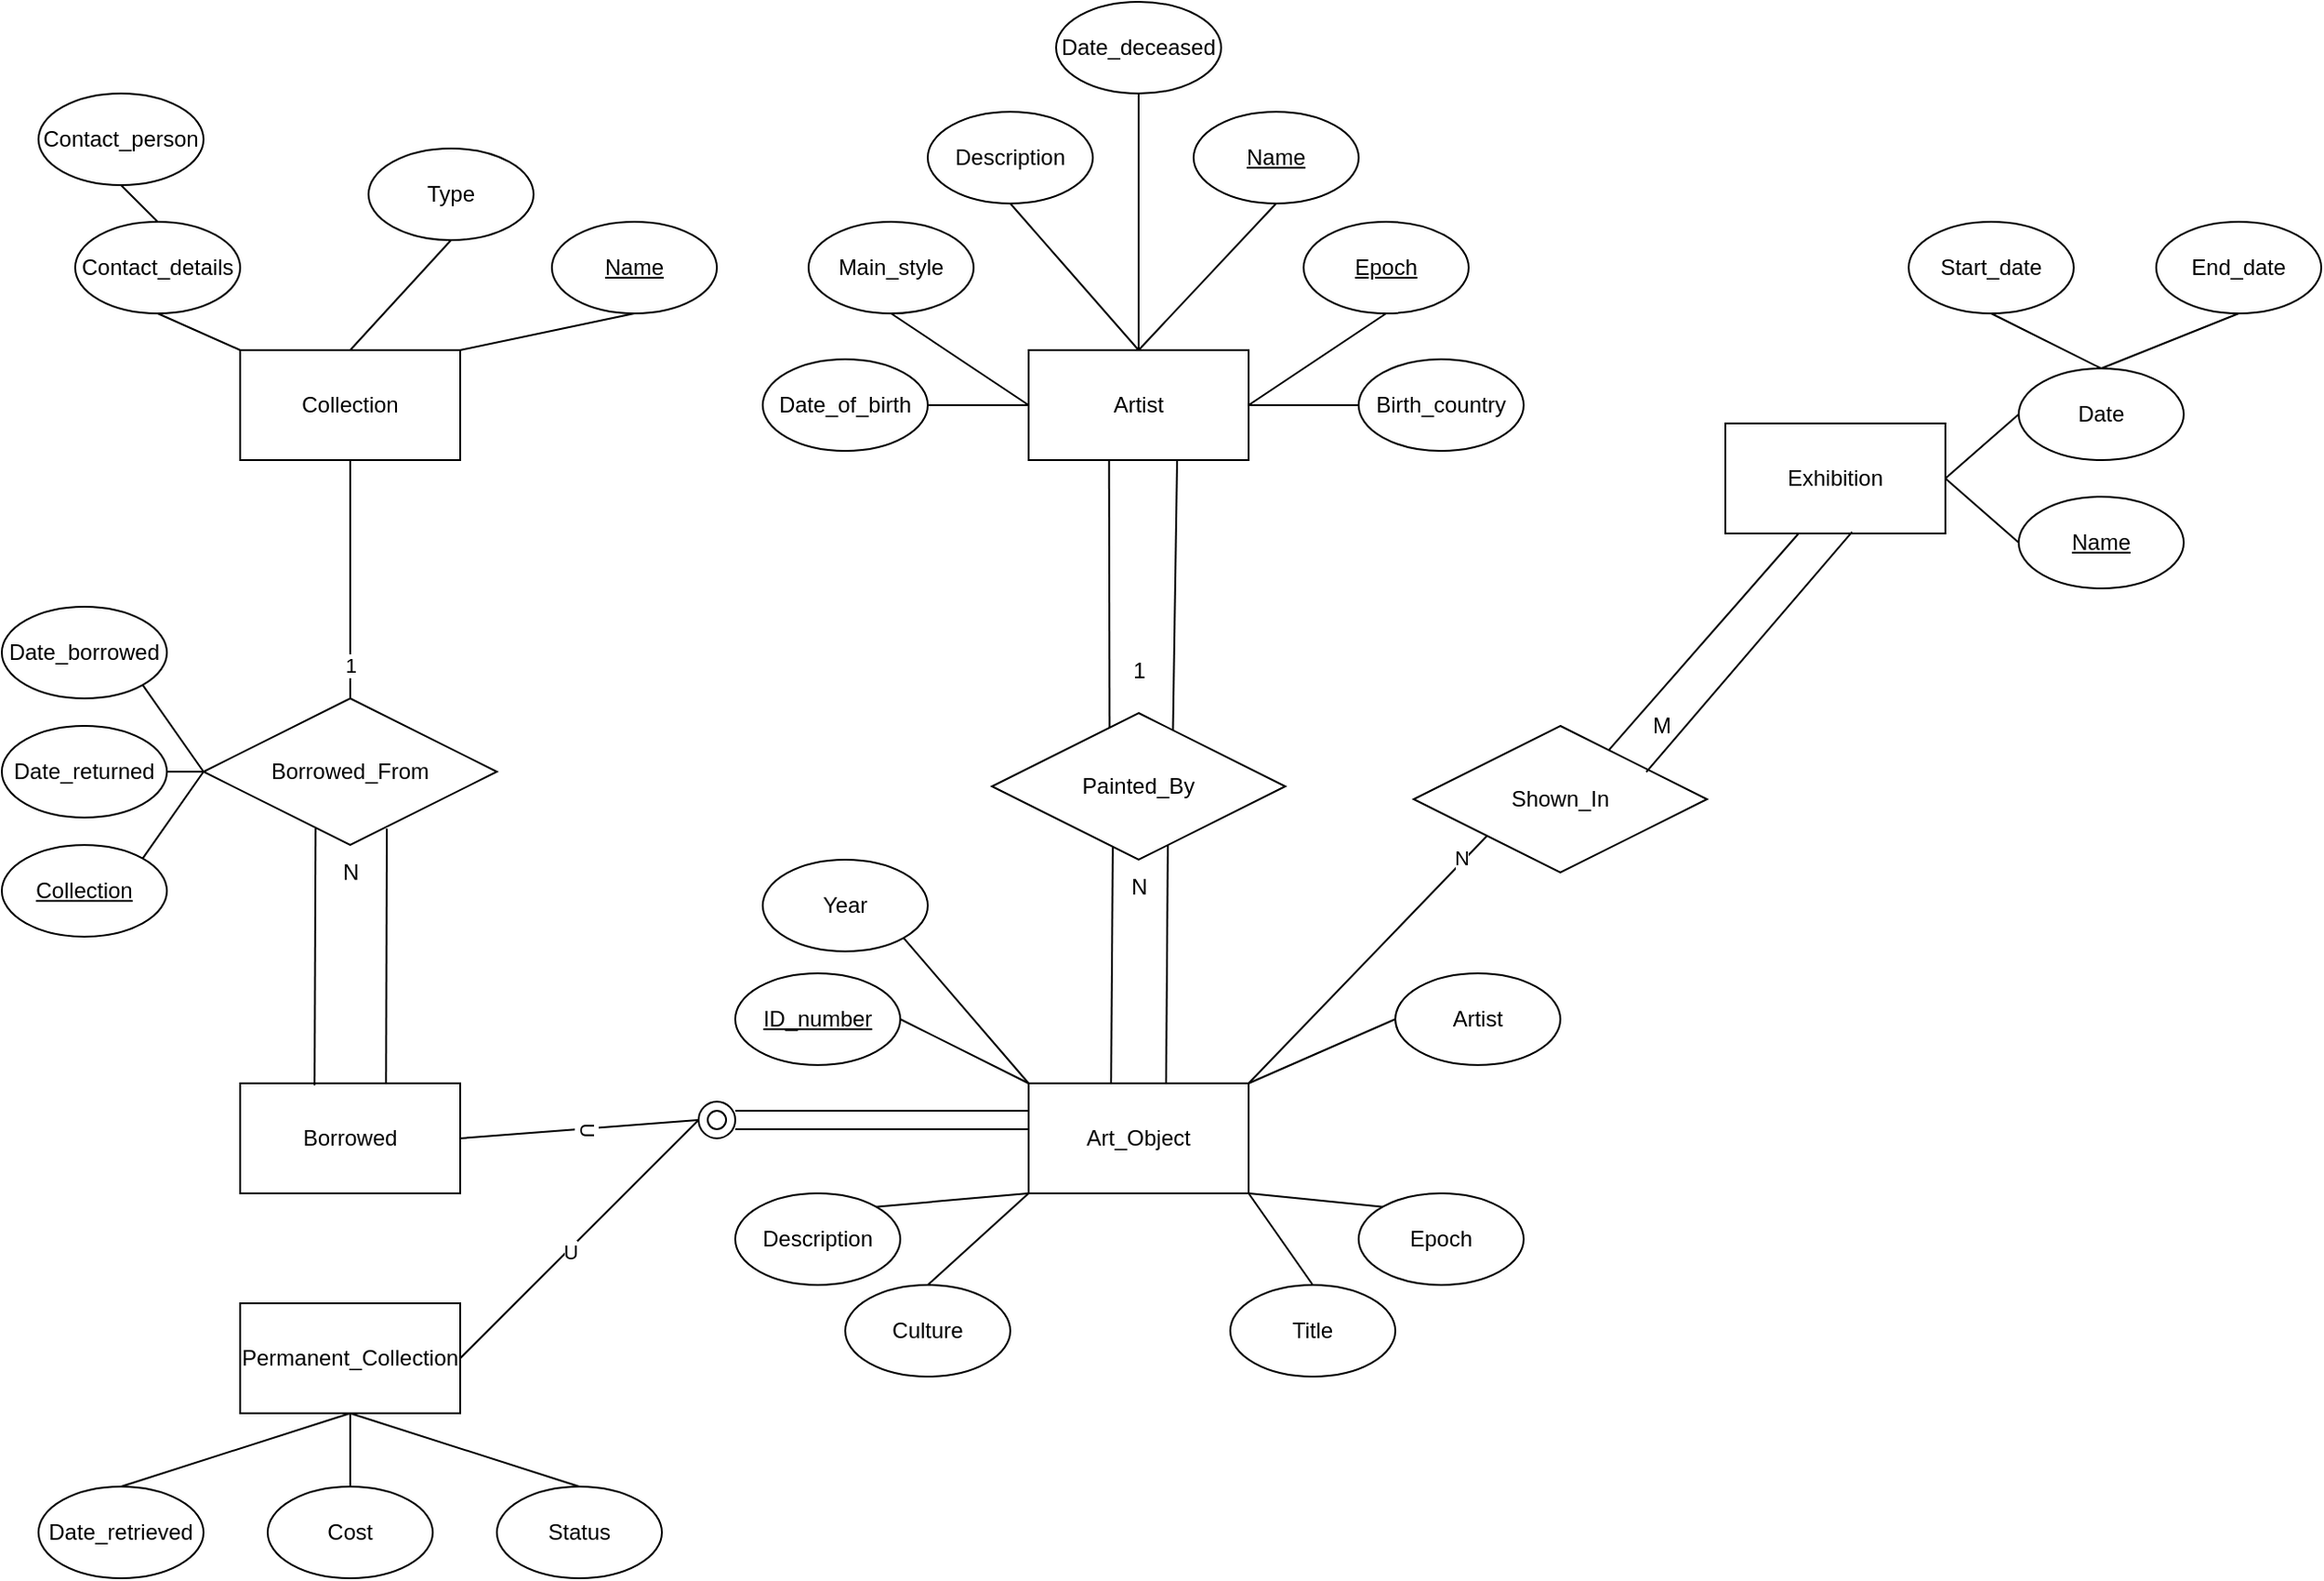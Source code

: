 <mxfile version="22.1.5" type="github">
  <diagram id="R2lEEEUBdFMjLlhIrx00" name="Page-1">
    <mxGraphModel dx="766" dy="2012" grid="1" gridSize="10" guides="1" tooltips="1" connect="1" arrows="1" fold="1" page="1" pageScale="1" pageWidth="850" pageHeight="1100" math="0" shadow="0" extFonts="Permanent Marker^https://fonts.googleapis.com/css?family=Permanent+Marker">
      <root>
        <mxCell id="0" />
        <mxCell id="1" parent="0" />
        <mxCell id="sVzuglEd-QTHvD8uHTBj-1" value="Collection" style="rounded=0;whiteSpace=wrap;html=1;" vertex="1" parent="1">
          <mxGeometry x="140" y="150" width="120" height="60" as="geometry" />
        </mxCell>
        <mxCell id="sVzuglEd-QTHvD8uHTBj-2" value="&lt;u&gt;Name&lt;/u&gt;" style="ellipse;whiteSpace=wrap;html=1;" vertex="1" parent="1">
          <mxGeometry x="310" y="80" width="90" height="50" as="geometry" />
        </mxCell>
        <mxCell id="sVzuglEd-QTHvD8uHTBj-3" value="Type" style="ellipse;whiteSpace=wrap;html=1;" vertex="1" parent="1">
          <mxGeometry x="210" y="40" width="90" height="50" as="geometry" />
        </mxCell>
        <mxCell id="sVzuglEd-QTHvD8uHTBj-4" value="" style="endArrow=none;html=1;rounded=0;exitX=1;exitY=0;exitDx=0;exitDy=0;entryX=0.5;entryY=1;entryDx=0;entryDy=0;" edge="1" parent="1" source="sVzuglEd-QTHvD8uHTBj-1" target="sVzuglEd-QTHvD8uHTBj-2">
          <mxGeometry width="50" height="50" relative="1" as="geometry">
            <mxPoint x="200" y="180" as="sourcePoint" />
            <mxPoint x="250" y="130" as="targetPoint" />
          </mxGeometry>
        </mxCell>
        <mxCell id="sVzuglEd-QTHvD8uHTBj-6" value="Contact_details" style="ellipse;whiteSpace=wrap;html=1;" vertex="1" parent="1">
          <mxGeometry x="50" y="80" width="90" height="50" as="geometry" />
        </mxCell>
        <mxCell id="sVzuglEd-QTHvD8uHTBj-7" value="" style="endArrow=none;html=1;rounded=0;exitX=0;exitY=0;exitDx=0;exitDy=0;entryX=0.5;entryY=1;entryDx=0;entryDy=0;" edge="1" parent="1" source="sVzuglEd-QTHvD8uHTBj-1" target="sVzuglEd-QTHvD8uHTBj-6">
          <mxGeometry width="50" height="50" relative="1" as="geometry">
            <mxPoint x="200" y="180" as="sourcePoint" />
            <mxPoint x="250" y="130" as="targetPoint" />
          </mxGeometry>
        </mxCell>
        <mxCell id="sVzuglEd-QTHvD8uHTBj-8" value="" style="endArrow=none;html=1;rounded=0;exitX=0.5;exitY=0;exitDx=0;exitDy=0;entryX=0.5;entryY=1;entryDx=0;entryDy=0;" edge="1" parent="1" source="sVzuglEd-QTHvD8uHTBj-1" target="sVzuglEd-QTHvD8uHTBj-3">
          <mxGeometry width="50" height="50" relative="1" as="geometry">
            <mxPoint x="200" y="180" as="sourcePoint" />
            <mxPoint x="250" y="130" as="targetPoint" />
          </mxGeometry>
        </mxCell>
        <mxCell id="sVzuglEd-QTHvD8uHTBj-9" value="Contact_person" style="ellipse;whiteSpace=wrap;html=1;" vertex="1" parent="1">
          <mxGeometry x="30" y="10" width="90" height="50" as="geometry" />
        </mxCell>
        <mxCell id="sVzuglEd-QTHvD8uHTBj-10" value="" style="endArrow=none;html=1;rounded=0;entryX=0.5;entryY=0;entryDx=0;entryDy=0;exitX=0.5;exitY=1;exitDx=0;exitDy=0;" edge="1" parent="1" source="sVzuglEd-QTHvD8uHTBj-9" target="sVzuglEd-QTHvD8uHTBj-6">
          <mxGeometry width="50" height="50" relative="1" as="geometry">
            <mxPoint x="200" y="180" as="sourcePoint" />
            <mxPoint x="250" y="130" as="targetPoint" />
          </mxGeometry>
        </mxCell>
        <mxCell id="sVzuglEd-QTHvD8uHTBj-11" value="Borrowed" style="rounded=0;whiteSpace=wrap;html=1;" vertex="1" parent="1">
          <mxGeometry x="140" y="550" width="120" height="60" as="geometry" />
        </mxCell>
        <mxCell id="sVzuglEd-QTHvD8uHTBj-16" value="Borrowed_From" style="rhombus;whiteSpace=wrap;html=1;" vertex="1" parent="1">
          <mxGeometry x="120" y="340" width="160" height="80" as="geometry" />
        </mxCell>
        <mxCell id="sVzuglEd-QTHvD8uHTBj-17" value="" style="endArrow=none;html=1;rounded=0;entryX=0.382;entryY=0.887;entryDx=0;entryDy=0;entryPerimeter=0;exitX=0.338;exitY=0.019;exitDx=0;exitDy=0;exitPerimeter=0;" edge="1" parent="1" source="sVzuglEd-QTHvD8uHTBj-11" target="sVzuglEd-QTHvD8uHTBj-16">
          <mxGeometry width="50" height="50" relative="1" as="geometry">
            <mxPoint x="181" y="570" as="sourcePoint" />
            <mxPoint x="170" y="430" as="targetPoint" />
          </mxGeometry>
        </mxCell>
        <mxCell id="sVzuglEd-QTHvD8uHTBj-18" value="" style="endArrow=none;html=1;rounded=0;entryX=0.382;entryY=0.887;entryDx=0;entryDy=0;entryPerimeter=0;exitX=0.663;exitY=0.002;exitDx=0;exitDy=0;exitPerimeter=0;" edge="1" parent="1" source="sVzuglEd-QTHvD8uHTBj-11">
          <mxGeometry width="50" height="50" relative="1" as="geometry">
            <mxPoint x="220" y="570" as="sourcePoint" />
            <mxPoint x="220" y="411" as="targetPoint" />
          </mxGeometry>
        </mxCell>
        <mxCell id="sVzuglEd-QTHvD8uHTBj-19" value="" style="endArrow=none;html=1;rounded=0;exitX=0.5;exitY=0;exitDx=0;exitDy=0;entryX=0.5;entryY=1;entryDx=0;entryDy=0;" edge="1" parent="1" source="sVzuglEd-QTHvD8uHTBj-16" target="sVzuglEd-QTHvD8uHTBj-1">
          <mxGeometry width="50" height="50" relative="1" as="geometry">
            <mxPoint x="150" y="290" as="sourcePoint" />
            <mxPoint x="200" y="240" as="targetPoint" />
          </mxGeometry>
        </mxCell>
        <mxCell id="sVzuglEd-QTHvD8uHTBj-20" value="1" style="edgeLabel;html=1;align=center;verticalAlign=middle;resizable=0;points=[];" vertex="1" connectable="0" parent="sVzuglEd-QTHvD8uHTBj-19">
          <mxGeometry x="-0.722" relative="1" as="geometry">
            <mxPoint as="offset" />
          </mxGeometry>
        </mxCell>
        <mxCell id="sVzuglEd-QTHvD8uHTBj-21" value="N" style="text;html=1;align=center;verticalAlign=middle;resizable=0;points=[];autosize=1;strokeColor=none;fillColor=none;" vertex="1" parent="1">
          <mxGeometry x="185" y="420" width="30" height="30" as="geometry" />
        </mxCell>
        <mxCell id="sVzuglEd-QTHvD8uHTBj-22" value="Date_returned" style="ellipse;whiteSpace=wrap;html=1;" vertex="1" parent="1">
          <mxGeometry x="10" y="355" width="90" height="50" as="geometry" />
        </mxCell>
        <mxCell id="sVzuglEd-QTHvD8uHTBj-23" value="&lt;u&gt;Collection&lt;/u&gt;" style="ellipse;whiteSpace=wrap;html=1;" vertex="1" parent="1">
          <mxGeometry x="10" y="420" width="90" height="50" as="geometry" />
        </mxCell>
        <mxCell id="sVzuglEd-QTHvD8uHTBj-24" value="Date_borrowed" style="ellipse;whiteSpace=wrap;html=1;" vertex="1" parent="1">
          <mxGeometry x="10" y="290" width="90" height="50" as="geometry" />
        </mxCell>
        <mxCell id="sVzuglEd-QTHvD8uHTBj-25" value="" style="endArrow=none;html=1;rounded=0;exitX=1;exitY=0.5;exitDx=0;exitDy=0;entryX=0;entryY=0.5;entryDx=0;entryDy=0;" edge="1" parent="1" source="sVzuglEd-QTHvD8uHTBj-22" target="sVzuglEd-QTHvD8uHTBj-16">
          <mxGeometry width="50" height="50" relative="1" as="geometry">
            <mxPoint x="120" y="390" as="sourcePoint" />
            <mxPoint x="170" y="340" as="targetPoint" />
          </mxGeometry>
        </mxCell>
        <mxCell id="sVzuglEd-QTHvD8uHTBj-26" value="" style="endArrow=none;html=1;rounded=0;entryX=1;entryY=1;entryDx=0;entryDy=0;" edge="1" parent="1" target="sVzuglEd-QTHvD8uHTBj-24">
          <mxGeometry width="50" height="50" relative="1" as="geometry">
            <mxPoint x="120" y="380" as="sourcePoint" />
            <mxPoint x="160" y="350" as="targetPoint" />
          </mxGeometry>
        </mxCell>
        <mxCell id="sVzuglEd-QTHvD8uHTBj-27" value="" style="endArrow=none;html=1;rounded=0;entryX=0;entryY=0.5;entryDx=0;entryDy=0;exitX=1;exitY=0;exitDx=0;exitDy=0;" edge="1" parent="1" source="sVzuglEd-QTHvD8uHTBj-23" target="sVzuglEd-QTHvD8uHTBj-16">
          <mxGeometry width="50" height="50" relative="1" as="geometry">
            <mxPoint x="110" y="400" as="sourcePoint" />
            <mxPoint x="160" y="350" as="targetPoint" />
          </mxGeometry>
        </mxCell>
        <mxCell id="sVzuglEd-QTHvD8uHTBj-28" value="Artist" style="rounded=0;whiteSpace=wrap;html=1;" vertex="1" parent="1">
          <mxGeometry x="570" y="150" width="120" height="60" as="geometry" />
        </mxCell>
        <mxCell id="sVzuglEd-QTHvD8uHTBj-29" value="Date_of_birth" style="ellipse;whiteSpace=wrap;html=1;" vertex="1" parent="1">
          <mxGeometry x="425" y="155" width="90" height="50" as="geometry" />
        </mxCell>
        <mxCell id="sVzuglEd-QTHvD8uHTBj-30" value="Main_style" style="ellipse;whiteSpace=wrap;html=1;" vertex="1" parent="1">
          <mxGeometry x="450" y="80" width="90" height="50" as="geometry" />
        </mxCell>
        <mxCell id="sVzuglEd-QTHvD8uHTBj-31" value="Description" style="ellipse;whiteSpace=wrap;html=1;" vertex="1" parent="1">
          <mxGeometry x="515" y="20" width="90" height="50" as="geometry" />
        </mxCell>
        <mxCell id="sVzuglEd-QTHvD8uHTBj-32" value="&lt;u&gt;Name&lt;/u&gt;" style="ellipse;whiteSpace=wrap;html=1;" vertex="1" parent="1">
          <mxGeometry x="660" y="20" width="90" height="50" as="geometry" />
        </mxCell>
        <mxCell id="sVzuglEd-QTHvD8uHTBj-33" value="&lt;u&gt;Epoch&lt;/u&gt;" style="ellipse;whiteSpace=wrap;html=1;" vertex="1" parent="1">
          <mxGeometry x="720" y="80" width="90" height="50" as="geometry" />
        </mxCell>
        <mxCell id="sVzuglEd-QTHvD8uHTBj-34" value="Date_deceased" style="ellipse;whiteSpace=wrap;html=1;" vertex="1" parent="1">
          <mxGeometry x="585" y="-40" width="90" height="50" as="geometry" />
        </mxCell>
        <mxCell id="sVzuglEd-QTHvD8uHTBj-35" value="" style="endArrow=none;html=1;rounded=0;exitX=0;exitY=0.5;exitDx=0;exitDy=0;entryX=1;entryY=0.5;entryDx=0;entryDy=0;" edge="1" parent="1" source="sVzuglEd-QTHvD8uHTBj-28" target="sVzuglEd-QTHvD8uHTBj-29">
          <mxGeometry width="50" height="50" relative="1" as="geometry">
            <mxPoint x="520" y="120" as="sourcePoint" />
            <mxPoint x="570" y="70" as="targetPoint" />
          </mxGeometry>
        </mxCell>
        <mxCell id="sVzuglEd-QTHvD8uHTBj-36" value="" style="endArrow=none;html=1;rounded=0;exitX=0;exitY=0.5;exitDx=0;exitDy=0;entryX=0.5;entryY=1;entryDx=0;entryDy=0;" edge="1" parent="1" source="sVzuglEd-QTHvD8uHTBj-28" target="sVzuglEd-QTHvD8uHTBj-30">
          <mxGeometry width="50" height="50" relative="1" as="geometry">
            <mxPoint x="520" y="120" as="sourcePoint" />
            <mxPoint x="570" y="70" as="targetPoint" />
          </mxGeometry>
        </mxCell>
        <mxCell id="sVzuglEd-QTHvD8uHTBj-37" value="" style="endArrow=none;html=1;rounded=0;exitX=0.5;exitY=0;exitDx=0;exitDy=0;" edge="1" parent="1" source="sVzuglEd-QTHvD8uHTBj-28">
          <mxGeometry width="50" height="50" relative="1" as="geometry">
            <mxPoint x="520" y="120" as="sourcePoint" />
            <mxPoint x="560" y="70" as="targetPoint" />
          </mxGeometry>
        </mxCell>
        <mxCell id="sVzuglEd-QTHvD8uHTBj-38" value="" style="endArrow=none;html=1;rounded=0;exitX=0.5;exitY=0;exitDx=0;exitDy=0;entryX=0.5;entryY=1;entryDx=0;entryDy=0;" edge="1" parent="1" source="sVzuglEd-QTHvD8uHTBj-28" target="sVzuglEd-QTHvD8uHTBj-34">
          <mxGeometry width="50" height="50" relative="1" as="geometry">
            <mxPoint x="520" y="120" as="sourcePoint" />
            <mxPoint x="570" y="70" as="targetPoint" />
          </mxGeometry>
        </mxCell>
        <mxCell id="sVzuglEd-QTHvD8uHTBj-39" value="" style="endArrow=none;html=1;rounded=0;exitX=0.5;exitY=0;exitDx=0;exitDy=0;entryX=0.5;entryY=1;entryDx=0;entryDy=0;" edge="1" parent="1" source="sVzuglEd-QTHvD8uHTBj-28" target="sVzuglEd-QTHvD8uHTBj-32">
          <mxGeometry width="50" height="50" relative="1" as="geometry">
            <mxPoint x="520" y="120" as="sourcePoint" />
            <mxPoint x="570" y="70" as="targetPoint" />
          </mxGeometry>
        </mxCell>
        <mxCell id="sVzuglEd-QTHvD8uHTBj-40" value="" style="endArrow=none;html=1;rounded=0;exitX=1;exitY=0.5;exitDx=0;exitDy=0;entryX=0.5;entryY=1;entryDx=0;entryDy=0;" edge="1" parent="1" source="sVzuglEd-QTHvD8uHTBj-28" target="sVzuglEd-QTHvD8uHTBj-33">
          <mxGeometry width="50" height="50" relative="1" as="geometry">
            <mxPoint x="520" y="120" as="sourcePoint" />
            <mxPoint x="570" y="70" as="targetPoint" />
          </mxGeometry>
        </mxCell>
        <mxCell id="sVzuglEd-QTHvD8uHTBj-41" value="Birth_country" style="ellipse;whiteSpace=wrap;html=1;" vertex="1" parent="1">
          <mxGeometry x="750" y="155" width="90" height="50" as="geometry" />
        </mxCell>
        <mxCell id="sVzuglEd-QTHvD8uHTBj-42" value="" style="endArrow=none;html=1;rounded=0;exitX=1;exitY=0.5;exitDx=0;exitDy=0;entryX=0;entryY=0.5;entryDx=0;entryDy=0;" edge="1" parent="1" source="sVzuglEd-QTHvD8uHTBj-28" target="sVzuglEd-QTHvD8uHTBj-41">
          <mxGeometry width="50" height="50" relative="1" as="geometry">
            <mxPoint x="670" y="130" as="sourcePoint" />
            <mxPoint x="720" y="80" as="targetPoint" />
          </mxGeometry>
        </mxCell>
        <mxCell id="sVzuglEd-QTHvD8uHTBj-43" value="Shown_In" style="rhombus;whiteSpace=wrap;html=1;" vertex="1" parent="1">
          <mxGeometry x="780" y="355" width="160" height="80" as="geometry" />
        </mxCell>
        <mxCell id="sVzuglEd-QTHvD8uHTBj-45" value="" style="endArrow=none;html=1;rounded=0;entryX=0.371;entryY=0.992;entryDx=0;entryDy=0;entryPerimeter=0;exitX=0.401;exitY=0.119;exitDx=0;exitDy=0;exitPerimeter=0;" edge="1" parent="1" source="sVzuglEd-QTHvD8uHTBj-75">
          <mxGeometry width="50" height="50" relative="1" as="geometry">
            <mxPoint x="613.82" y="349.68" as="sourcePoint" />
            <mxPoint x="613.86" y="210" as="targetPoint" />
          </mxGeometry>
        </mxCell>
        <mxCell id="sVzuglEd-QTHvD8uHTBj-47" value="" style="endArrow=none;html=1;rounded=0;entryX=0.371;entryY=0.992;entryDx=0;entryDy=0;entryPerimeter=0;exitX=0.617;exitY=0.125;exitDx=0;exitDy=0;exitPerimeter=0;" edge="1" parent="1" source="sVzuglEd-QTHvD8uHTBj-75">
          <mxGeometry width="50" height="50" relative="1" as="geometry">
            <mxPoint x="650" y="349" as="sourcePoint" />
            <mxPoint x="651" y="210" as="targetPoint" />
          </mxGeometry>
        </mxCell>
        <mxCell id="sVzuglEd-QTHvD8uHTBj-48" value="1" style="text;html=1;align=center;verticalAlign=middle;resizable=0;points=[];autosize=1;strokeColor=none;fillColor=none;" vertex="1" parent="1">
          <mxGeometry x="615" y="310" width="30" height="30" as="geometry" />
        </mxCell>
        <mxCell id="sVzuglEd-QTHvD8uHTBj-49" value="" style="endArrow=none;html=1;rounded=0;entryX=0.371;entryY=0.992;entryDx=0;entryDy=0;entryPerimeter=0;exitX=0.403;exitY=0.115;exitDx=0;exitDy=0;exitPerimeter=0;" edge="1" parent="1">
          <mxGeometry width="50" height="50" relative="1" as="geometry">
            <mxPoint x="615" y="550" as="sourcePoint" />
            <mxPoint x="616" y="411" as="targetPoint" />
          </mxGeometry>
        </mxCell>
        <mxCell id="sVzuglEd-QTHvD8uHTBj-50" value="" style="endArrow=none;html=1;rounded=0;entryX=0.371;entryY=0.992;entryDx=0;entryDy=0;entryPerimeter=0;exitX=0.403;exitY=0.115;exitDx=0;exitDy=0;exitPerimeter=0;" edge="1" parent="1">
          <mxGeometry width="50" height="50" relative="1" as="geometry">
            <mxPoint x="645" y="550" as="sourcePoint" />
            <mxPoint x="646" y="411" as="targetPoint" />
          </mxGeometry>
        </mxCell>
        <mxCell id="sVzuglEd-QTHvD8uHTBj-51" value="N" style="text;html=1;align=center;verticalAlign=middle;resizable=0;points=[];autosize=1;strokeColor=none;fillColor=none;" vertex="1" parent="1">
          <mxGeometry x="615" y="428" width="30" height="30" as="geometry" />
        </mxCell>
        <mxCell id="sVzuglEd-QTHvD8uHTBj-52" value="Art_Object" style="rounded=0;whiteSpace=wrap;html=1;" vertex="1" parent="1">
          <mxGeometry x="570" y="550" width="120" height="60" as="geometry" />
        </mxCell>
        <mxCell id="sVzuglEd-QTHvD8uHTBj-53" value="&lt;u&gt;ID_number&lt;/u&gt;" style="ellipse;whiteSpace=wrap;html=1;" vertex="1" parent="1">
          <mxGeometry x="410" y="490" width="90" height="50" as="geometry" />
        </mxCell>
        <mxCell id="sVzuglEd-QTHvD8uHTBj-54" value="" style="endArrow=none;html=1;rounded=0;entryX=0;entryY=0;entryDx=0;entryDy=0;exitX=1;exitY=0.5;exitDx=0;exitDy=0;" edge="1" parent="1" source="sVzuglEd-QTHvD8uHTBj-53" target="sVzuglEd-QTHvD8uHTBj-52">
          <mxGeometry width="50" height="50" relative="1" as="geometry">
            <mxPoint x="490" y="540" as="sourcePoint" />
            <mxPoint x="500" y="480" as="targetPoint" />
          </mxGeometry>
        </mxCell>
        <mxCell id="sVzuglEd-QTHvD8uHTBj-55" value="Artist" style="ellipse;whiteSpace=wrap;html=1;" vertex="1" parent="1">
          <mxGeometry x="770" y="490" width="90" height="50" as="geometry" />
        </mxCell>
        <mxCell id="sVzuglEd-QTHvD8uHTBj-56" value="" style="endArrow=none;html=1;rounded=0;entryX=1;entryY=0;entryDx=0;entryDy=0;exitX=0;exitY=0.5;exitDx=0;exitDy=0;" edge="1" parent="1" source="sVzuglEd-QTHvD8uHTBj-55" target="sVzuglEd-QTHvD8uHTBj-52">
          <mxGeometry width="50" height="50" relative="1" as="geometry">
            <mxPoint x="630" y="620" as="sourcePoint" />
            <mxPoint x="680" y="570" as="targetPoint" />
          </mxGeometry>
        </mxCell>
        <mxCell id="sVzuglEd-QTHvD8uHTBj-57" value="Description" style="ellipse;whiteSpace=wrap;html=1;" vertex="1" parent="1">
          <mxGeometry x="410" y="610" width="90" height="50" as="geometry" />
        </mxCell>
        <mxCell id="sVzuglEd-QTHvD8uHTBj-58" value="Culture" style="ellipse;whiteSpace=wrap;html=1;" vertex="1" parent="1">
          <mxGeometry x="470" y="660" width="90" height="50" as="geometry" />
        </mxCell>
        <mxCell id="sVzuglEd-QTHvD8uHTBj-59" value="Epoch" style="ellipse;whiteSpace=wrap;html=1;" vertex="1" parent="1">
          <mxGeometry x="750" y="610" width="90" height="50" as="geometry" />
        </mxCell>
        <mxCell id="sVzuglEd-QTHvD8uHTBj-60" value="Title" style="ellipse;whiteSpace=wrap;html=1;" vertex="1" parent="1">
          <mxGeometry x="680" y="660" width="90" height="50" as="geometry" />
        </mxCell>
        <mxCell id="sVzuglEd-QTHvD8uHTBj-61" value="" style="endArrow=none;html=1;rounded=0;exitX=0;exitY=1;exitDx=0;exitDy=0;entryX=1;entryY=0;entryDx=0;entryDy=0;" edge="1" parent="1" source="sVzuglEd-QTHvD8uHTBj-52" target="sVzuglEd-QTHvD8uHTBj-57">
          <mxGeometry width="50" height="50" relative="1" as="geometry">
            <mxPoint x="520" y="540" as="sourcePoint" />
            <mxPoint x="570" y="490" as="targetPoint" />
          </mxGeometry>
        </mxCell>
        <mxCell id="sVzuglEd-QTHvD8uHTBj-62" value="" style="endArrow=none;html=1;rounded=0;entryX=0;entryY=1;entryDx=0;entryDy=0;exitX=0.5;exitY=0;exitDx=0;exitDy=0;" edge="1" parent="1" source="sVzuglEd-QTHvD8uHTBj-58" target="sVzuglEd-QTHvD8uHTBj-52">
          <mxGeometry width="50" height="50" relative="1" as="geometry">
            <mxPoint x="520" y="540" as="sourcePoint" />
            <mxPoint x="570" y="490" as="targetPoint" />
          </mxGeometry>
        </mxCell>
        <mxCell id="sVzuglEd-QTHvD8uHTBj-63" value="" style="endArrow=none;html=1;rounded=0;entryX=1;entryY=1;entryDx=0;entryDy=0;exitX=0;exitY=0;exitDx=0;exitDy=0;" edge="1" parent="1" source="sVzuglEd-QTHvD8uHTBj-59" target="sVzuglEd-QTHvD8uHTBj-52">
          <mxGeometry width="50" height="50" relative="1" as="geometry">
            <mxPoint x="520" y="540" as="sourcePoint" />
            <mxPoint x="570" y="490" as="targetPoint" />
          </mxGeometry>
        </mxCell>
        <mxCell id="sVzuglEd-QTHvD8uHTBj-64" value="" style="endArrow=none;html=1;rounded=0;entryX=1;entryY=1;entryDx=0;entryDy=0;exitX=0.5;exitY=0;exitDx=0;exitDy=0;" edge="1" parent="1" source="sVzuglEd-QTHvD8uHTBj-60" target="sVzuglEd-QTHvD8uHTBj-52">
          <mxGeometry width="50" height="50" relative="1" as="geometry">
            <mxPoint x="520" y="540" as="sourcePoint" />
            <mxPoint x="570" y="490" as="targetPoint" />
          </mxGeometry>
        </mxCell>
        <mxCell id="sVzuglEd-QTHvD8uHTBj-65" value="Year" style="ellipse;whiteSpace=wrap;html=1;" vertex="1" parent="1">
          <mxGeometry x="425" y="428" width="90" height="50" as="geometry" />
        </mxCell>
        <mxCell id="sVzuglEd-QTHvD8uHTBj-66" value="" style="endArrow=none;html=1;rounded=0;exitX=0;exitY=0;exitDx=0;exitDy=0;entryX=1;entryY=1;entryDx=0;entryDy=0;" edge="1" parent="1" source="sVzuglEd-QTHvD8uHTBj-52" target="sVzuglEd-QTHvD8uHTBj-65">
          <mxGeometry width="50" height="50" relative="1" as="geometry">
            <mxPoint x="520" y="540" as="sourcePoint" />
            <mxPoint x="570" y="490" as="targetPoint" />
          </mxGeometry>
        </mxCell>
        <mxCell id="sVzuglEd-QTHvD8uHTBj-67" value="" style="endArrow=none;html=1;rounded=0;exitX=0;exitY=0.25;exitDx=0;exitDy=0;" edge="1" parent="1" source="sVzuglEd-QTHvD8uHTBj-52">
          <mxGeometry width="50" height="50" relative="1" as="geometry">
            <mxPoint x="310" y="490" as="sourcePoint" />
            <mxPoint x="410" y="565" as="targetPoint" />
          </mxGeometry>
        </mxCell>
        <mxCell id="sVzuglEd-QTHvD8uHTBj-68" value="" style="endArrow=none;html=1;rounded=0;exitX=0;exitY=0.25;exitDx=0;exitDy=0;" edge="1" parent="1">
          <mxGeometry width="50" height="50" relative="1" as="geometry">
            <mxPoint x="570" y="575" as="sourcePoint" />
            <mxPoint x="410" y="575" as="targetPoint" />
          </mxGeometry>
        </mxCell>
        <mxCell id="sVzuglEd-QTHvD8uHTBj-69" value="" style="ellipse;whiteSpace=wrap;html=1;aspect=fixed;" vertex="1" parent="1">
          <mxGeometry x="390" y="560" width="20" height="20" as="geometry" />
        </mxCell>
        <mxCell id="sVzuglEd-QTHvD8uHTBj-72" value="" style="ellipse;whiteSpace=wrap;html=1;aspect=fixed;" vertex="1" parent="1">
          <mxGeometry x="395" y="565" width="10" height="10" as="geometry" />
        </mxCell>
        <mxCell id="sVzuglEd-QTHvD8uHTBj-73" value="" style="endArrow=none;html=1;rounded=0;exitX=0;exitY=0.5;exitDx=0;exitDy=0;entryX=1;entryY=0.5;entryDx=0;entryDy=0;" edge="1" parent="1" source="sVzuglEd-QTHvD8uHTBj-69" target="sVzuglEd-QTHvD8uHTBj-11">
          <mxGeometry width="50" height="50" relative="1" as="geometry">
            <mxPoint x="280" y="530" as="sourcePoint" />
            <mxPoint x="330" y="480" as="targetPoint" />
          </mxGeometry>
        </mxCell>
        <mxCell id="sVzuglEd-QTHvD8uHTBj-74" value="U" style="edgeLabel;html=1;align=center;verticalAlign=middle;resizable=0;points=[];rotation=90;" vertex="1" connectable="0" parent="sVzuglEd-QTHvD8uHTBj-73">
          <mxGeometry x="-0.072" y="3" relative="1" as="geometry">
            <mxPoint y="-3" as="offset" />
          </mxGeometry>
        </mxCell>
        <mxCell id="sVzuglEd-QTHvD8uHTBj-75" value="Painted_By" style="rhombus;whiteSpace=wrap;html=1;" vertex="1" parent="1">
          <mxGeometry x="550" y="348" width="160" height="80" as="geometry" />
        </mxCell>
        <mxCell id="sVzuglEd-QTHvD8uHTBj-76" value="" style="endArrow=none;html=1;rounded=0;entryX=0;entryY=1;entryDx=0;entryDy=0;" edge="1" parent="1" target="sVzuglEd-QTHvD8uHTBj-43">
          <mxGeometry width="50" height="50" relative="1" as="geometry">
            <mxPoint x="690" y="550" as="sourcePoint" />
            <mxPoint x="740" y="460" as="targetPoint" />
          </mxGeometry>
        </mxCell>
        <mxCell id="sVzuglEd-QTHvD8uHTBj-77" value="N" style="edgeLabel;html=1;align=center;verticalAlign=middle;resizable=0;points=[];" vertex="1" connectable="0" parent="sVzuglEd-QTHvD8uHTBj-76">
          <mxGeometry x="0.81" y="2" relative="1" as="geometry">
            <mxPoint as="offset" />
          </mxGeometry>
        </mxCell>
        <mxCell id="sVzuglEd-QTHvD8uHTBj-78" value="" style="endArrow=none;html=1;rounded=0;entryX=0.664;entryY=0.168;entryDx=0;entryDy=0;entryPerimeter=0;" edge="1" parent="1" target="sVzuglEd-QTHvD8uHTBj-43">
          <mxGeometry width="50" height="50" relative="1" as="geometry">
            <mxPoint x="990" y="250" as="sourcePoint" />
            <mxPoint x="790" y="320" as="targetPoint" />
          </mxGeometry>
        </mxCell>
        <mxCell id="sVzuglEd-QTHvD8uHTBj-79" value="Exhibition" style="rounded=0;whiteSpace=wrap;html=1;" vertex="1" parent="1">
          <mxGeometry x="950" y="190" width="120" height="60" as="geometry" />
        </mxCell>
        <mxCell id="sVzuglEd-QTHvD8uHTBj-80" value="" style="endArrow=none;html=1;rounded=0;entryX=0.793;entryY=0.315;entryDx=0;entryDy=0;entryPerimeter=0;exitX=0.576;exitY=0.986;exitDx=0;exitDy=0;exitPerimeter=0;" edge="1" parent="1" source="sVzuglEd-QTHvD8uHTBj-79" target="sVzuglEd-QTHvD8uHTBj-43">
          <mxGeometry width="50" height="50" relative="1" as="geometry">
            <mxPoint x="1010" y="260" as="sourcePoint" />
            <mxPoint x="910" y="377" as="targetPoint" />
          </mxGeometry>
        </mxCell>
        <mxCell id="sVzuglEd-QTHvD8uHTBj-81" value="M" style="text;html=1;align=center;verticalAlign=middle;resizable=0;points=[];autosize=1;strokeColor=none;fillColor=none;" vertex="1" parent="1">
          <mxGeometry x="900" y="340" width="30" height="30" as="geometry" />
        </mxCell>
        <mxCell id="sVzuglEd-QTHvD8uHTBj-85" value="Date" style="ellipse;whiteSpace=wrap;html=1;" vertex="1" parent="1">
          <mxGeometry x="1110" y="160" width="90" height="50" as="geometry" />
        </mxCell>
        <mxCell id="sVzuglEd-QTHvD8uHTBj-86" value="&lt;u&gt;Name&lt;/u&gt;" style="ellipse;whiteSpace=wrap;html=1;" vertex="1" parent="1">
          <mxGeometry x="1110" y="230" width="90" height="50" as="geometry" />
        </mxCell>
        <mxCell id="sVzuglEd-QTHvD8uHTBj-87" value="" style="endArrow=none;html=1;rounded=0;entryX=1;entryY=0.5;entryDx=0;entryDy=0;exitX=0;exitY=0.5;exitDx=0;exitDy=0;" edge="1" parent="1" source="sVzuglEd-QTHvD8uHTBj-85" target="sVzuglEd-QTHvD8uHTBj-79">
          <mxGeometry width="50" height="50" relative="1" as="geometry">
            <mxPoint x="1140" y="280" as="sourcePoint" />
            <mxPoint x="1190" y="230" as="targetPoint" />
          </mxGeometry>
        </mxCell>
        <mxCell id="sVzuglEd-QTHvD8uHTBj-88" value="" style="endArrow=none;html=1;rounded=0;entryX=1;entryY=0.5;entryDx=0;entryDy=0;exitX=0;exitY=0.5;exitDx=0;exitDy=0;" edge="1" parent="1" source="sVzuglEd-QTHvD8uHTBj-86" target="sVzuglEd-QTHvD8uHTBj-79">
          <mxGeometry width="50" height="50" relative="1" as="geometry">
            <mxPoint x="1140" y="280" as="sourcePoint" />
            <mxPoint x="1190" y="230" as="targetPoint" />
          </mxGeometry>
        </mxCell>
        <mxCell id="sVzuglEd-QTHvD8uHTBj-89" value="Start_date" style="ellipse;whiteSpace=wrap;html=1;" vertex="1" parent="1">
          <mxGeometry x="1050" y="80" width="90" height="50" as="geometry" />
        </mxCell>
        <mxCell id="sVzuglEd-QTHvD8uHTBj-90" value="End_date" style="ellipse;whiteSpace=wrap;html=1;" vertex="1" parent="1">
          <mxGeometry x="1185" y="80" width="90" height="50" as="geometry" />
        </mxCell>
        <mxCell id="sVzuglEd-QTHvD8uHTBj-91" value="" style="endArrow=none;html=1;rounded=0;entryX=0.5;entryY=0;entryDx=0;entryDy=0;exitX=0.5;exitY=1;exitDx=0;exitDy=0;" edge="1" parent="1" source="sVzuglEd-QTHvD8uHTBj-89" target="sVzuglEd-QTHvD8uHTBj-85">
          <mxGeometry width="50" height="50" relative="1" as="geometry">
            <mxPoint x="1140" y="210" as="sourcePoint" />
            <mxPoint x="1190" y="160" as="targetPoint" />
          </mxGeometry>
        </mxCell>
        <mxCell id="sVzuglEd-QTHvD8uHTBj-92" value="" style="endArrow=none;html=1;rounded=0;entryX=0.5;entryY=0;entryDx=0;entryDy=0;exitX=0.5;exitY=1;exitDx=0;exitDy=0;" edge="1" parent="1" source="sVzuglEd-QTHvD8uHTBj-90" target="sVzuglEd-QTHvD8uHTBj-85">
          <mxGeometry width="50" height="50" relative="1" as="geometry">
            <mxPoint x="1140" y="210" as="sourcePoint" />
            <mxPoint x="1190" y="160" as="targetPoint" />
          </mxGeometry>
        </mxCell>
        <mxCell id="sVzuglEd-QTHvD8uHTBj-93" value="Permanent_Collection" style="rounded=0;whiteSpace=wrap;html=1;" vertex="1" parent="1">
          <mxGeometry x="140" y="670" width="120" height="60" as="geometry" />
        </mxCell>
        <mxCell id="sVzuglEd-QTHvD8uHTBj-95" value="Status" style="ellipse;whiteSpace=wrap;html=1;" vertex="1" parent="1">
          <mxGeometry x="280" y="770" width="90" height="50" as="geometry" />
        </mxCell>
        <mxCell id="sVzuglEd-QTHvD8uHTBj-96" value="Date_retrieved" style="ellipse;whiteSpace=wrap;html=1;" vertex="1" parent="1">
          <mxGeometry x="30" y="770" width="90" height="50" as="geometry" />
        </mxCell>
        <mxCell id="sVzuglEd-QTHvD8uHTBj-97" value="Cost" style="ellipse;whiteSpace=wrap;html=1;" vertex="1" parent="1">
          <mxGeometry x="155" y="770" width="90" height="50" as="geometry" />
        </mxCell>
        <mxCell id="sVzuglEd-QTHvD8uHTBj-98" value="" style="endArrow=none;html=1;rounded=0;entryX=0.5;entryY=1;entryDx=0;entryDy=0;exitX=0.5;exitY=0;exitDx=0;exitDy=0;" edge="1" parent="1" source="sVzuglEd-QTHvD8uHTBj-96" target="sVzuglEd-QTHvD8uHTBj-93">
          <mxGeometry width="50" height="50" relative="1" as="geometry">
            <mxPoint x="80" y="790" as="sourcePoint" />
            <mxPoint x="130" y="740" as="targetPoint" />
          </mxGeometry>
        </mxCell>
        <mxCell id="sVzuglEd-QTHvD8uHTBj-99" value="" style="endArrow=none;html=1;rounded=0;exitX=0.5;exitY=0;exitDx=0;exitDy=0;" edge="1" parent="1" source="sVzuglEd-QTHvD8uHTBj-97">
          <mxGeometry width="50" height="50" relative="1" as="geometry">
            <mxPoint x="80" y="790" as="sourcePoint" />
            <mxPoint x="200" y="730" as="targetPoint" />
          </mxGeometry>
        </mxCell>
        <mxCell id="sVzuglEd-QTHvD8uHTBj-100" value="" style="endArrow=none;html=1;rounded=0;exitX=0.5;exitY=0;exitDx=0;exitDy=0;" edge="1" parent="1" source="sVzuglEd-QTHvD8uHTBj-95">
          <mxGeometry width="50" height="50" relative="1" as="geometry">
            <mxPoint x="80" y="790" as="sourcePoint" />
            <mxPoint x="200" y="730" as="targetPoint" />
          </mxGeometry>
        </mxCell>
        <mxCell id="sVzuglEd-QTHvD8uHTBj-101" value="" style="endArrow=none;html=1;rounded=0;exitX=1;exitY=0.5;exitDx=0;exitDy=0;" edge="1" parent="1" source="sVzuglEd-QTHvD8uHTBj-93">
          <mxGeometry width="50" height="50" relative="1" as="geometry">
            <mxPoint x="320" y="750" as="sourcePoint" />
            <mxPoint x="390" y="570" as="targetPoint" />
          </mxGeometry>
        </mxCell>
        <mxCell id="sVzuglEd-QTHvD8uHTBj-102" value="U" style="edgeLabel;html=1;align=center;verticalAlign=middle;resizable=0;points=[];rotation=0;" vertex="1" connectable="0" parent="sVzuglEd-QTHvD8uHTBj-101">
          <mxGeometry x="-0.091" y="-1" relative="1" as="geometry">
            <mxPoint as="offset" />
          </mxGeometry>
        </mxCell>
      </root>
    </mxGraphModel>
  </diagram>
</mxfile>
